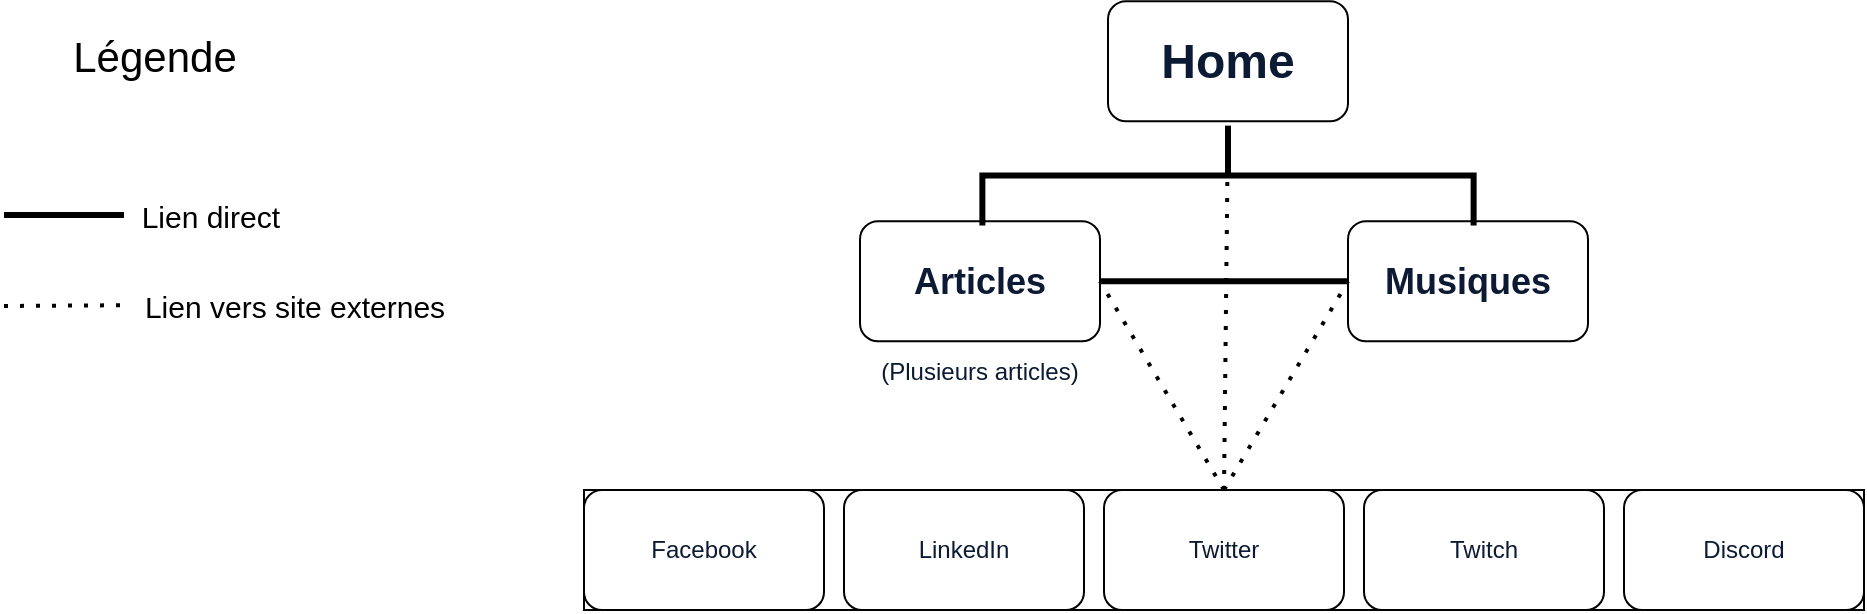 <mxfile version="15.6.3" type="device"><diagram id="hLCnN3HCZi1Rq5LSlGmA" name="Sitemap"><mxGraphModel dx="1209" dy="626" grid="1" gridSize="10" guides="1" tooltips="1" connect="1" arrows="1" fold="1" page="1" pageScale="1" pageWidth="1169" pageHeight="827" math="0" shadow="0"><root><mxCell id="0"/><mxCell id="1" parent="0"/><mxCell id="FIyoe9GprOHd2WpMAgmO-1" value="&lt;h1&gt;&lt;font color=&quot;#0c1b33&quot;&gt;Home&lt;/font&gt;&lt;/h1&gt;" style="rounded=1;whiteSpace=wrap;html=1;fontFamily=Helvetica;" parent="1" vertex="1"><mxGeometry x="642" y="95.62" width="120" height="60" as="geometry"/></mxCell><mxCell id="FIyoe9GprOHd2WpMAgmO-2" value="&lt;h2&gt;Articles&lt;/h2&gt;" style="rounded=1;whiteSpace=wrap;html=1;fontFamily=Helvetica;fontSize=12;fontColor=#0C1B33;" parent="1" vertex="1"><mxGeometry x="518" y="205.62" width="120" height="60" as="geometry"/></mxCell><mxCell id="FIyoe9GprOHd2WpMAgmO-4" value="&lt;h2&gt;Musiques&lt;/h2&gt;" style="rounded=1;whiteSpace=wrap;html=1;fontFamily=Helvetica;fontSize=12;fontColor=#0C1B33;" parent="1" vertex="1"><mxGeometry x="762" y="205.62" width="120" height="60" as="geometry"/></mxCell><mxCell id="FIyoe9GprOHd2WpMAgmO-16" value="" style="strokeWidth=3;html=1;shape=mxgraph.flowchart.annotation_2;align=left;labelPosition=right;pointerEvents=1;fontFamily=Helvetica;fontSize=12;fontColor=#0C1B33;rotation=90;" parent="1" vertex="1"><mxGeometry x="677" y="60" width="50" height="245.62" as="geometry"/></mxCell><mxCell id="FIyoe9GprOHd2WpMAgmO-21" style="edgeStyle=orthogonalEdgeStyle;rounded=0;orthogonalLoop=1;jettySize=auto;html=1;exitX=0.5;exitY=1;exitDx=0;exitDy=0;fontFamily=Helvetica;fontSize=12;fontColor=#0C1B33;" parent="1" source="FIyoe9GprOHd2WpMAgmO-2" target="FIyoe9GprOHd2WpMAgmO-2" edge="1"><mxGeometry relative="1" as="geometry"/></mxCell><mxCell id="FIyoe9GprOHd2WpMAgmO-24" value="(Plusieurs articles)" style="text;html=1;strokeColor=none;fillColor=none;align=center;verticalAlign=middle;whiteSpace=wrap;rounded=0;fontFamily=Helvetica;fontSize=12;fontColor=#0C1B33;" parent="1" vertex="1"><mxGeometry x="527" y="265.62" width="102" height="30" as="geometry"/></mxCell><mxCell id="FIyoe9GprOHd2WpMAgmO-25" value="" style="endArrow=none;dashed=1;html=1;dashPattern=1 3;strokeWidth=2;rounded=0;fontFamily=Helvetica;fontSize=12;fontColor=#0C1B33;entryX=1;entryY=0.5;entryDx=0;entryDy=0;exitX=0.5;exitY=0;exitDx=0;exitDy=0;" parent="1" source="WgXSY6m_dyzGzmi7nGFZ-2" target="FIyoe9GprOHd2WpMAgmO-2" edge="1"><mxGeometry width="50" height="50" relative="1" as="geometry"><mxPoint x="485" y="310" as="sourcePoint"/><mxPoint x="455" y="230" as="targetPoint"/></mxGeometry></mxCell><mxCell id="FIyoe9GprOHd2WpMAgmO-28" value="" style="endArrow=none;dashed=1;html=1;dashPattern=1 3;strokeWidth=2;rounded=0;fontFamily=Helvetica;fontSize=12;fontColor=#0C1B33;entryX=0;entryY=0.5;entryDx=0;entryDy=0;exitX=0.5;exitY=0;exitDx=0;exitDy=0;" parent="1" source="WgXSY6m_dyzGzmi7nGFZ-2" target="FIyoe9GprOHd2WpMAgmO-4" edge="1"><mxGeometry width="50" height="50" relative="1" as="geometry"><mxPoint x="885" y="340" as="sourcePoint"/><mxPoint x="735" y="250" as="targetPoint"/></mxGeometry></mxCell><mxCell id="FIyoe9GprOHd2WpMAgmO-29" value="" style="endArrow=none;dashed=1;html=1;dashPattern=1 3;strokeWidth=2;rounded=0;fontFamily=Helvetica;fontSize=12;fontColor=#0C1B33;entryX=0.5;entryY=1;entryDx=0;entryDy=0;exitX=0.5;exitY=0;exitDx=0;exitDy=0;" parent="1" source="WgXSY6m_dyzGzmi7nGFZ-2" target="FIyoe9GprOHd2WpMAgmO-1" edge="1"><mxGeometry width="50" height="50" relative="1" as="geometry"><mxPoint x="702" y="340" as="sourcePoint"/><mxPoint x="735" y="250" as="targetPoint"/></mxGeometry></mxCell><mxCell id="AU47TBf_Qeg1i4enVT2u-3" value="" style="endArrow=none;html=1;rounded=0;exitX=1;exitY=0.5;exitDx=0;exitDy=0;entryX=0;entryY=0.5;entryDx=0;entryDy=0;strokeWidth=3;" parent="1" source="FIyoe9GprOHd2WpMAgmO-2" target="FIyoe9GprOHd2WpMAgmO-4" edge="1"><mxGeometry width="50" height="50" relative="1" as="geometry"><mxPoint x="985" y="395" as="sourcePoint"/><mxPoint x="1035" y="345" as="targetPoint"/></mxGeometry></mxCell><mxCell id="WgXSY6m_dyzGzmi7nGFZ-18" value="" style="group" vertex="1" connectable="0" parent="1"><mxGeometry x="380" y="340" width="640" height="60" as="geometry"/></mxCell><mxCell id="WgXSY6m_dyzGzmi7nGFZ-9" value="" style="rounded=0;whiteSpace=wrap;html=1;" vertex="1" parent="WgXSY6m_dyzGzmi7nGFZ-18"><mxGeometry width="640" height="60" as="geometry"/></mxCell><mxCell id="WgXSY6m_dyzGzmi7nGFZ-1" value="LinkedIn" style="rounded=1;whiteSpace=wrap;html=1;fontFamily=Helvetica;fontSize=12;fontColor=#0C1B33;" vertex="1" parent="WgXSY6m_dyzGzmi7nGFZ-18"><mxGeometry x="130" width="120" height="60" as="geometry"/></mxCell><mxCell id="WgXSY6m_dyzGzmi7nGFZ-2" value="Twitter" style="rounded=1;whiteSpace=wrap;html=1;fontFamily=Helvetica;fontSize=12;fontColor=#0C1B33;" vertex="1" parent="WgXSY6m_dyzGzmi7nGFZ-18"><mxGeometry x="260" width="120" height="60" as="geometry"/></mxCell><mxCell id="WgXSY6m_dyzGzmi7nGFZ-3" value="Twitch" style="rounded=1;whiteSpace=wrap;html=1;fontFamily=Helvetica;fontSize=12;fontColor=#0C1B33;" vertex="1" parent="WgXSY6m_dyzGzmi7nGFZ-18"><mxGeometry x="390" width="120" height="60" as="geometry"/></mxCell><mxCell id="WgXSY6m_dyzGzmi7nGFZ-4" value="Discord" style="rounded=1;whiteSpace=wrap;html=1;fontFamily=Helvetica;fontSize=12;fontColor=#0C1B33;" vertex="1" parent="WgXSY6m_dyzGzmi7nGFZ-18"><mxGeometry x="520" width="120" height="60" as="geometry"/></mxCell><mxCell id="WgXSY6m_dyzGzmi7nGFZ-17" value="Facebook" style="rounded=1;whiteSpace=wrap;html=1;fontFamily=Helvetica;fontSize=12;fontColor=#0C1B33;" vertex="1" parent="WgXSY6m_dyzGzmi7nGFZ-18"><mxGeometry width="120" height="60" as="geometry"/></mxCell><mxCell id="WgXSY6m_dyzGzmi7nGFZ-21" value="" style="group" vertex="1" connectable="0" parent="1"><mxGeometry x="90" y="107.5" width="230" height="150.62" as="geometry"/></mxCell><mxCell id="WgXSY6m_dyzGzmi7nGFZ-12" value="" style="group" vertex="1" connectable="0" parent="WgXSY6m_dyzGzmi7nGFZ-21"><mxGeometry y="85" width="150" height="20" as="geometry"/></mxCell><mxCell id="WgXSY6m_dyzGzmi7nGFZ-10" value="" style="endArrow=none;html=1;rounded=0;strokeWidth=3;" edge="1" parent="WgXSY6m_dyzGzmi7nGFZ-12"><mxGeometry width="50" height="50" relative="1" as="geometry"><mxPoint y="10" as="sourcePoint"/><mxPoint x="60" y="10" as="targetPoint"/></mxGeometry></mxCell><mxCell id="WgXSY6m_dyzGzmi7nGFZ-11" value="&lt;font style=&quot;font-size: 15px&quot;&gt;Lien direct&amp;nbsp;&lt;/font&gt;" style="text;html=1;align=center;verticalAlign=middle;resizable=0;points=[];autosize=1;strokeColor=none;fillColor=none;" vertex="1" parent="WgXSY6m_dyzGzmi7nGFZ-12"><mxGeometry x="60" width="90" height="20" as="geometry"/></mxCell><mxCell id="WgXSY6m_dyzGzmi7nGFZ-15" value="" style="group" vertex="1" connectable="0" parent="WgXSY6m_dyzGzmi7nGFZ-21"><mxGeometry y="130.62" width="230" height="20" as="geometry"/></mxCell><mxCell id="WgXSY6m_dyzGzmi7nGFZ-13" value="" style="endArrow=none;dashed=1;html=1;dashPattern=1 3;strokeWidth=2;rounded=0;fontSize=15;" edge="1" parent="WgXSY6m_dyzGzmi7nGFZ-15"><mxGeometry width="50" height="50" relative="1" as="geometry"><mxPoint y="9.88" as="sourcePoint"/><mxPoint x="60" y="9.5" as="targetPoint"/></mxGeometry></mxCell><mxCell id="WgXSY6m_dyzGzmi7nGFZ-14" value="&lt;font style=&quot;font-size: 15px&quot;&gt;Lien vers site externes&lt;/font&gt;" style="text;html=1;align=center;verticalAlign=middle;resizable=0;points=[];autosize=1;strokeColor=none;fillColor=none;" vertex="1" parent="WgXSY6m_dyzGzmi7nGFZ-15"><mxGeometry x="60" width="170" height="20" as="geometry"/></mxCell><mxCell id="WgXSY6m_dyzGzmi7nGFZ-20" value="Légende" style="text;html=1;align=center;verticalAlign=middle;resizable=0;points=[];autosize=1;strokeColor=none;fillColor=none;fontSize=21;" vertex="1" parent="WgXSY6m_dyzGzmi7nGFZ-21"><mxGeometry x="25" width="100" height="30" as="geometry"/></mxCell></root></mxGraphModel></diagram></mxfile>